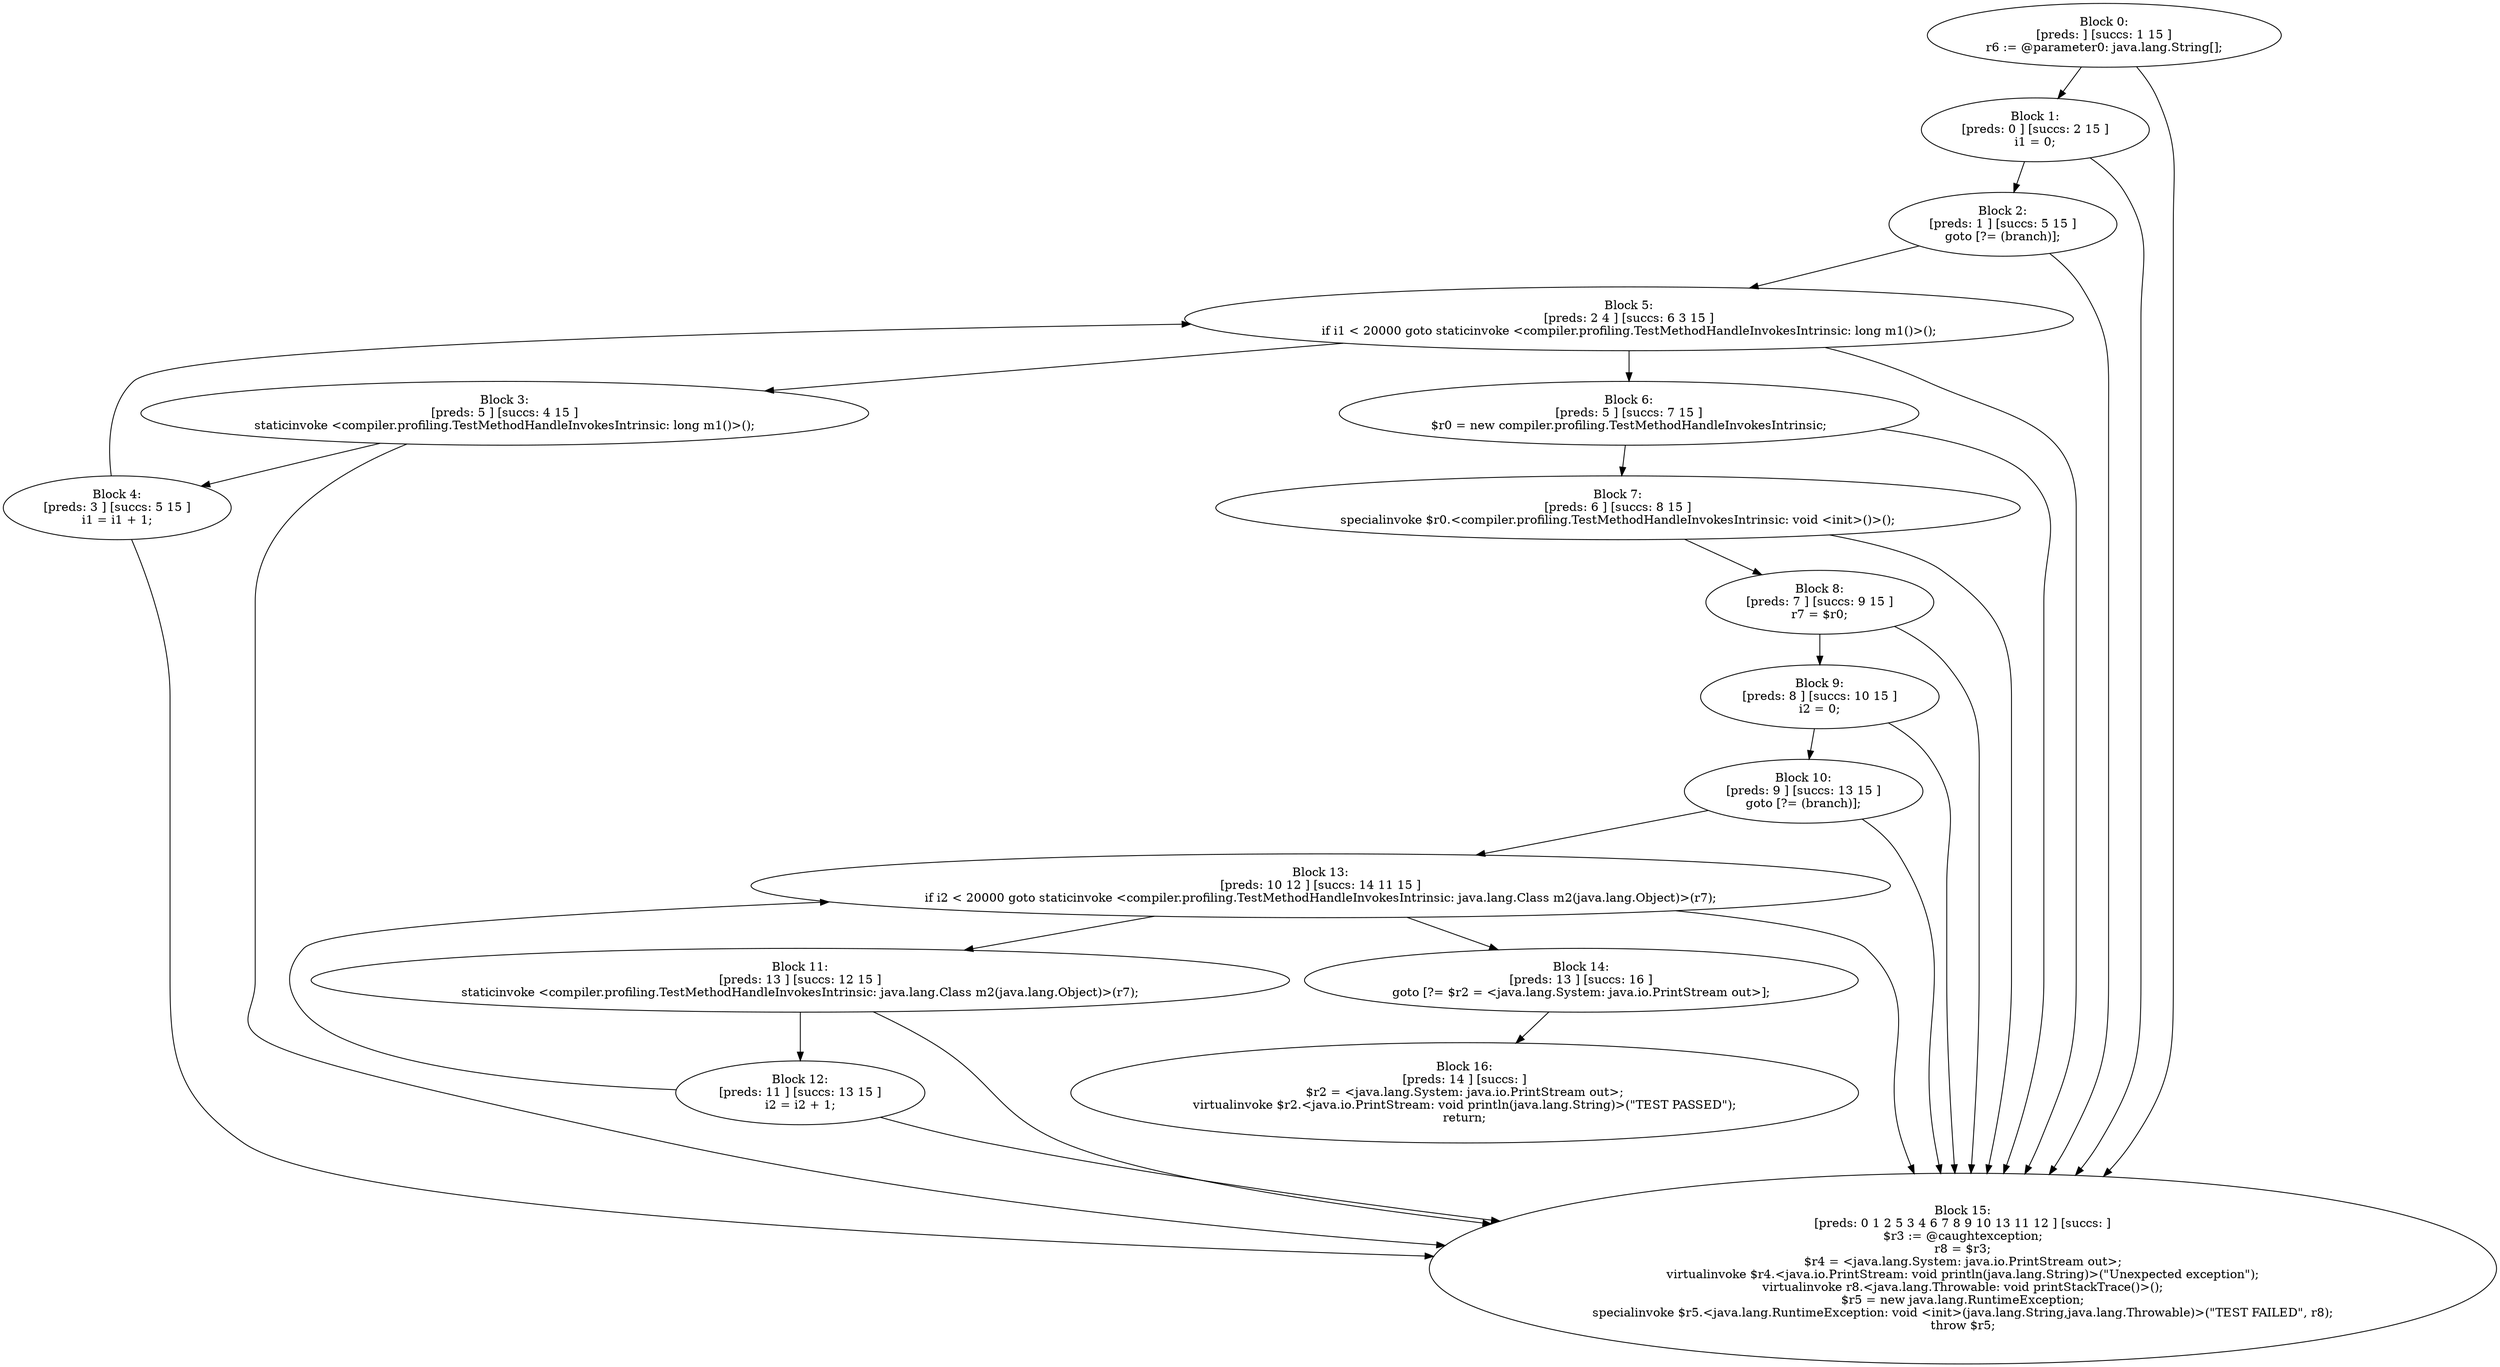 digraph "unitGraph" {
    "Block 0:
[preds: ] [succs: 1 15 ]
r6 := @parameter0: java.lang.String[];
"
    "Block 1:
[preds: 0 ] [succs: 2 15 ]
i1 = 0;
"
    "Block 2:
[preds: 1 ] [succs: 5 15 ]
goto [?= (branch)];
"
    "Block 3:
[preds: 5 ] [succs: 4 15 ]
staticinvoke <compiler.profiling.TestMethodHandleInvokesIntrinsic: long m1()>();
"
    "Block 4:
[preds: 3 ] [succs: 5 15 ]
i1 = i1 + 1;
"
    "Block 5:
[preds: 2 4 ] [succs: 6 3 15 ]
if i1 < 20000 goto staticinvoke <compiler.profiling.TestMethodHandleInvokesIntrinsic: long m1()>();
"
    "Block 6:
[preds: 5 ] [succs: 7 15 ]
$r0 = new compiler.profiling.TestMethodHandleInvokesIntrinsic;
"
    "Block 7:
[preds: 6 ] [succs: 8 15 ]
specialinvoke $r0.<compiler.profiling.TestMethodHandleInvokesIntrinsic: void <init>()>();
"
    "Block 8:
[preds: 7 ] [succs: 9 15 ]
r7 = $r0;
"
    "Block 9:
[preds: 8 ] [succs: 10 15 ]
i2 = 0;
"
    "Block 10:
[preds: 9 ] [succs: 13 15 ]
goto [?= (branch)];
"
    "Block 11:
[preds: 13 ] [succs: 12 15 ]
staticinvoke <compiler.profiling.TestMethodHandleInvokesIntrinsic: java.lang.Class m2(java.lang.Object)>(r7);
"
    "Block 12:
[preds: 11 ] [succs: 13 15 ]
i2 = i2 + 1;
"
    "Block 13:
[preds: 10 12 ] [succs: 14 11 15 ]
if i2 < 20000 goto staticinvoke <compiler.profiling.TestMethodHandleInvokesIntrinsic: java.lang.Class m2(java.lang.Object)>(r7);
"
    "Block 14:
[preds: 13 ] [succs: 16 ]
goto [?= $r2 = <java.lang.System: java.io.PrintStream out>];
"
    "Block 15:
[preds: 0 1 2 5 3 4 6 7 8 9 10 13 11 12 ] [succs: ]
$r3 := @caughtexception;
r8 = $r3;
$r4 = <java.lang.System: java.io.PrintStream out>;
virtualinvoke $r4.<java.io.PrintStream: void println(java.lang.String)>(\"Unexpected exception\");
virtualinvoke r8.<java.lang.Throwable: void printStackTrace()>();
$r5 = new java.lang.RuntimeException;
specialinvoke $r5.<java.lang.RuntimeException: void <init>(java.lang.String,java.lang.Throwable)>(\"TEST FAILED\", r8);
throw $r5;
"
    "Block 16:
[preds: 14 ] [succs: ]
$r2 = <java.lang.System: java.io.PrintStream out>;
virtualinvoke $r2.<java.io.PrintStream: void println(java.lang.String)>(\"TEST PASSED\");
return;
"
    "Block 0:
[preds: ] [succs: 1 15 ]
r6 := @parameter0: java.lang.String[];
"->"Block 1:
[preds: 0 ] [succs: 2 15 ]
i1 = 0;
";
    "Block 0:
[preds: ] [succs: 1 15 ]
r6 := @parameter0: java.lang.String[];
"->"Block 15:
[preds: 0 1 2 5 3 4 6 7 8 9 10 13 11 12 ] [succs: ]
$r3 := @caughtexception;
r8 = $r3;
$r4 = <java.lang.System: java.io.PrintStream out>;
virtualinvoke $r4.<java.io.PrintStream: void println(java.lang.String)>(\"Unexpected exception\");
virtualinvoke r8.<java.lang.Throwable: void printStackTrace()>();
$r5 = new java.lang.RuntimeException;
specialinvoke $r5.<java.lang.RuntimeException: void <init>(java.lang.String,java.lang.Throwable)>(\"TEST FAILED\", r8);
throw $r5;
";
    "Block 1:
[preds: 0 ] [succs: 2 15 ]
i1 = 0;
"->"Block 2:
[preds: 1 ] [succs: 5 15 ]
goto [?= (branch)];
";
    "Block 1:
[preds: 0 ] [succs: 2 15 ]
i1 = 0;
"->"Block 15:
[preds: 0 1 2 5 3 4 6 7 8 9 10 13 11 12 ] [succs: ]
$r3 := @caughtexception;
r8 = $r3;
$r4 = <java.lang.System: java.io.PrintStream out>;
virtualinvoke $r4.<java.io.PrintStream: void println(java.lang.String)>(\"Unexpected exception\");
virtualinvoke r8.<java.lang.Throwable: void printStackTrace()>();
$r5 = new java.lang.RuntimeException;
specialinvoke $r5.<java.lang.RuntimeException: void <init>(java.lang.String,java.lang.Throwable)>(\"TEST FAILED\", r8);
throw $r5;
";
    "Block 2:
[preds: 1 ] [succs: 5 15 ]
goto [?= (branch)];
"->"Block 5:
[preds: 2 4 ] [succs: 6 3 15 ]
if i1 < 20000 goto staticinvoke <compiler.profiling.TestMethodHandleInvokesIntrinsic: long m1()>();
";
    "Block 2:
[preds: 1 ] [succs: 5 15 ]
goto [?= (branch)];
"->"Block 15:
[preds: 0 1 2 5 3 4 6 7 8 9 10 13 11 12 ] [succs: ]
$r3 := @caughtexception;
r8 = $r3;
$r4 = <java.lang.System: java.io.PrintStream out>;
virtualinvoke $r4.<java.io.PrintStream: void println(java.lang.String)>(\"Unexpected exception\");
virtualinvoke r8.<java.lang.Throwable: void printStackTrace()>();
$r5 = new java.lang.RuntimeException;
specialinvoke $r5.<java.lang.RuntimeException: void <init>(java.lang.String,java.lang.Throwable)>(\"TEST FAILED\", r8);
throw $r5;
";
    "Block 3:
[preds: 5 ] [succs: 4 15 ]
staticinvoke <compiler.profiling.TestMethodHandleInvokesIntrinsic: long m1()>();
"->"Block 4:
[preds: 3 ] [succs: 5 15 ]
i1 = i1 + 1;
";
    "Block 3:
[preds: 5 ] [succs: 4 15 ]
staticinvoke <compiler.profiling.TestMethodHandleInvokesIntrinsic: long m1()>();
"->"Block 15:
[preds: 0 1 2 5 3 4 6 7 8 9 10 13 11 12 ] [succs: ]
$r3 := @caughtexception;
r8 = $r3;
$r4 = <java.lang.System: java.io.PrintStream out>;
virtualinvoke $r4.<java.io.PrintStream: void println(java.lang.String)>(\"Unexpected exception\");
virtualinvoke r8.<java.lang.Throwable: void printStackTrace()>();
$r5 = new java.lang.RuntimeException;
specialinvoke $r5.<java.lang.RuntimeException: void <init>(java.lang.String,java.lang.Throwable)>(\"TEST FAILED\", r8);
throw $r5;
";
    "Block 4:
[preds: 3 ] [succs: 5 15 ]
i1 = i1 + 1;
"->"Block 5:
[preds: 2 4 ] [succs: 6 3 15 ]
if i1 < 20000 goto staticinvoke <compiler.profiling.TestMethodHandleInvokesIntrinsic: long m1()>();
";
    "Block 4:
[preds: 3 ] [succs: 5 15 ]
i1 = i1 + 1;
"->"Block 15:
[preds: 0 1 2 5 3 4 6 7 8 9 10 13 11 12 ] [succs: ]
$r3 := @caughtexception;
r8 = $r3;
$r4 = <java.lang.System: java.io.PrintStream out>;
virtualinvoke $r4.<java.io.PrintStream: void println(java.lang.String)>(\"Unexpected exception\");
virtualinvoke r8.<java.lang.Throwable: void printStackTrace()>();
$r5 = new java.lang.RuntimeException;
specialinvoke $r5.<java.lang.RuntimeException: void <init>(java.lang.String,java.lang.Throwable)>(\"TEST FAILED\", r8);
throw $r5;
";
    "Block 5:
[preds: 2 4 ] [succs: 6 3 15 ]
if i1 < 20000 goto staticinvoke <compiler.profiling.TestMethodHandleInvokesIntrinsic: long m1()>();
"->"Block 6:
[preds: 5 ] [succs: 7 15 ]
$r0 = new compiler.profiling.TestMethodHandleInvokesIntrinsic;
";
    "Block 5:
[preds: 2 4 ] [succs: 6 3 15 ]
if i1 < 20000 goto staticinvoke <compiler.profiling.TestMethodHandleInvokesIntrinsic: long m1()>();
"->"Block 3:
[preds: 5 ] [succs: 4 15 ]
staticinvoke <compiler.profiling.TestMethodHandleInvokesIntrinsic: long m1()>();
";
    "Block 5:
[preds: 2 4 ] [succs: 6 3 15 ]
if i1 < 20000 goto staticinvoke <compiler.profiling.TestMethodHandleInvokesIntrinsic: long m1()>();
"->"Block 15:
[preds: 0 1 2 5 3 4 6 7 8 9 10 13 11 12 ] [succs: ]
$r3 := @caughtexception;
r8 = $r3;
$r4 = <java.lang.System: java.io.PrintStream out>;
virtualinvoke $r4.<java.io.PrintStream: void println(java.lang.String)>(\"Unexpected exception\");
virtualinvoke r8.<java.lang.Throwable: void printStackTrace()>();
$r5 = new java.lang.RuntimeException;
specialinvoke $r5.<java.lang.RuntimeException: void <init>(java.lang.String,java.lang.Throwable)>(\"TEST FAILED\", r8);
throw $r5;
";
    "Block 6:
[preds: 5 ] [succs: 7 15 ]
$r0 = new compiler.profiling.TestMethodHandleInvokesIntrinsic;
"->"Block 7:
[preds: 6 ] [succs: 8 15 ]
specialinvoke $r0.<compiler.profiling.TestMethodHandleInvokesIntrinsic: void <init>()>();
";
    "Block 6:
[preds: 5 ] [succs: 7 15 ]
$r0 = new compiler.profiling.TestMethodHandleInvokesIntrinsic;
"->"Block 15:
[preds: 0 1 2 5 3 4 6 7 8 9 10 13 11 12 ] [succs: ]
$r3 := @caughtexception;
r8 = $r3;
$r4 = <java.lang.System: java.io.PrintStream out>;
virtualinvoke $r4.<java.io.PrintStream: void println(java.lang.String)>(\"Unexpected exception\");
virtualinvoke r8.<java.lang.Throwable: void printStackTrace()>();
$r5 = new java.lang.RuntimeException;
specialinvoke $r5.<java.lang.RuntimeException: void <init>(java.lang.String,java.lang.Throwable)>(\"TEST FAILED\", r8);
throw $r5;
";
    "Block 7:
[preds: 6 ] [succs: 8 15 ]
specialinvoke $r0.<compiler.profiling.TestMethodHandleInvokesIntrinsic: void <init>()>();
"->"Block 8:
[preds: 7 ] [succs: 9 15 ]
r7 = $r0;
";
    "Block 7:
[preds: 6 ] [succs: 8 15 ]
specialinvoke $r0.<compiler.profiling.TestMethodHandleInvokesIntrinsic: void <init>()>();
"->"Block 15:
[preds: 0 1 2 5 3 4 6 7 8 9 10 13 11 12 ] [succs: ]
$r3 := @caughtexception;
r8 = $r3;
$r4 = <java.lang.System: java.io.PrintStream out>;
virtualinvoke $r4.<java.io.PrintStream: void println(java.lang.String)>(\"Unexpected exception\");
virtualinvoke r8.<java.lang.Throwable: void printStackTrace()>();
$r5 = new java.lang.RuntimeException;
specialinvoke $r5.<java.lang.RuntimeException: void <init>(java.lang.String,java.lang.Throwable)>(\"TEST FAILED\", r8);
throw $r5;
";
    "Block 8:
[preds: 7 ] [succs: 9 15 ]
r7 = $r0;
"->"Block 9:
[preds: 8 ] [succs: 10 15 ]
i2 = 0;
";
    "Block 8:
[preds: 7 ] [succs: 9 15 ]
r7 = $r0;
"->"Block 15:
[preds: 0 1 2 5 3 4 6 7 8 9 10 13 11 12 ] [succs: ]
$r3 := @caughtexception;
r8 = $r3;
$r4 = <java.lang.System: java.io.PrintStream out>;
virtualinvoke $r4.<java.io.PrintStream: void println(java.lang.String)>(\"Unexpected exception\");
virtualinvoke r8.<java.lang.Throwable: void printStackTrace()>();
$r5 = new java.lang.RuntimeException;
specialinvoke $r5.<java.lang.RuntimeException: void <init>(java.lang.String,java.lang.Throwable)>(\"TEST FAILED\", r8);
throw $r5;
";
    "Block 9:
[preds: 8 ] [succs: 10 15 ]
i2 = 0;
"->"Block 10:
[preds: 9 ] [succs: 13 15 ]
goto [?= (branch)];
";
    "Block 9:
[preds: 8 ] [succs: 10 15 ]
i2 = 0;
"->"Block 15:
[preds: 0 1 2 5 3 4 6 7 8 9 10 13 11 12 ] [succs: ]
$r3 := @caughtexception;
r8 = $r3;
$r4 = <java.lang.System: java.io.PrintStream out>;
virtualinvoke $r4.<java.io.PrintStream: void println(java.lang.String)>(\"Unexpected exception\");
virtualinvoke r8.<java.lang.Throwable: void printStackTrace()>();
$r5 = new java.lang.RuntimeException;
specialinvoke $r5.<java.lang.RuntimeException: void <init>(java.lang.String,java.lang.Throwable)>(\"TEST FAILED\", r8);
throw $r5;
";
    "Block 10:
[preds: 9 ] [succs: 13 15 ]
goto [?= (branch)];
"->"Block 13:
[preds: 10 12 ] [succs: 14 11 15 ]
if i2 < 20000 goto staticinvoke <compiler.profiling.TestMethodHandleInvokesIntrinsic: java.lang.Class m2(java.lang.Object)>(r7);
";
    "Block 10:
[preds: 9 ] [succs: 13 15 ]
goto [?= (branch)];
"->"Block 15:
[preds: 0 1 2 5 3 4 6 7 8 9 10 13 11 12 ] [succs: ]
$r3 := @caughtexception;
r8 = $r3;
$r4 = <java.lang.System: java.io.PrintStream out>;
virtualinvoke $r4.<java.io.PrintStream: void println(java.lang.String)>(\"Unexpected exception\");
virtualinvoke r8.<java.lang.Throwable: void printStackTrace()>();
$r5 = new java.lang.RuntimeException;
specialinvoke $r5.<java.lang.RuntimeException: void <init>(java.lang.String,java.lang.Throwable)>(\"TEST FAILED\", r8);
throw $r5;
";
    "Block 11:
[preds: 13 ] [succs: 12 15 ]
staticinvoke <compiler.profiling.TestMethodHandleInvokesIntrinsic: java.lang.Class m2(java.lang.Object)>(r7);
"->"Block 12:
[preds: 11 ] [succs: 13 15 ]
i2 = i2 + 1;
";
    "Block 11:
[preds: 13 ] [succs: 12 15 ]
staticinvoke <compiler.profiling.TestMethodHandleInvokesIntrinsic: java.lang.Class m2(java.lang.Object)>(r7);
"->"Block 15:
[preds: 0 1 2 5 3 4 6 7 8 9 10 13 11 12 ] [succs: ]
$r3 := @caughtexception;
r8 = $r3;
$r4 = <java.lang.System: java.io.PrintStream out>;
virtualinvoke $r4.<java.io.PrintStream: void println(java.lang.String)>(\"Unexpected exception\");
virtualinvoke r8.<java.lang.Throwable: void printStackTrace()>();
$r5 = new java.lang.RuntimeException;
specialinvoke $r5.<java.lang.RuntimeException: void <init>(java.lang.String,java.lang.Throwable)>(\"TEST FAILED\", r8);
throw $r5;
";
    "Block 12:
[preds: 11 ] [succs: 13 15 ]
i2 = i2 + 1;
"->"Block 13:
[preds: 10 12 ] [succs: 14 11 15 ]
if i2 < 20000 goto staticinvoke <compiler.profiling.TestMethodHandleInvokesIntrinsic: java.lang.Class m2(java.lang.Object)>(r7);
";
    "Block 12:
[preds: 11 ] [succs: 13 15 ]
i2 = i2 + 1;
"->"Block 15:
[preds: 0 1 2 5 3 4 6 7 8 9 10 13 11 12 ] [succs: ]
$r3 := @caughtexception;
r8 = $r3;
$r4 = <java.lang.System: java.io.PrintStream out>;
virtualinvoke $r4.<java.io.PrintStream: void println(java.lang.String)>(\"Unexpected exception\");
virtualinvoke r8.<java.lang.Throwable: void printStackTrace()>();
$r5 = new java.lang.RuntimeException;
specialinvoke $r5.<java.lang.RuntimeException: void <init>(java.lang.String,java.lang.Throwable)>(\"TEST FAILED\", r8);
throw $r5;
";
    "Block 13:
[preds: 10 12 ] [succs: 14 11 15 ]
if i2 < 20000 goto staticinvoke <compiler.profiling.TestMethodHandleInvokesIntrinsic: java.lang.Class m2(java.lang.Object)>(r7);
"->"Block 14:
[preds: 13 ] [succs: 16 ]
goto [?= $r2 = <java.lang.System: java.io.PrintStream out>];
";
    "Block 13:
[preds: 10 12 ] [succs: 14 11 15 ]
if i2 < 20000 goto staticinvoke <compiler.profiling.TestMethodHandleInvokesIntrinsic: java.lang.Class m2(java.lang.Object)>(r7);
"->"Block 11:
[preds: 13 ] [succs: 12 15 ]
staticinvoke <compiler.profiling.TestMethodHandleInvokesIntrinsic: java.lang.Class m2(java.lang.Object)>(r7);
";
    "Block 13:
[preds: 10 12 ] [succs: 14 11 15 ]
if i2 < 20000 goto staticinvoke <compiler.profiling.TestMethodHandleInvokesIntrinsic: java.lang.Class m2(java.lang.Object)>(r7);
"->"Block 15:
[preds: 0 1 2 5 3 4 6 7 8 9 10 13 11 12 ] [succs: ]
$r3 := @caughtexception;
r8 = $r3;
$r4 = <java.lang.System: java.io.PrintStream out>;
virtualinvoke $r4.<java.io.PrintStream: void println(java.lang.String)>(\"Unexpected exception\");
virtualinvoke r8.<java.lang.Throwable: void printStackTrace()>();
$r5 = new java.lang.RuntimeException;
specialinvoke $r5.<java.lang.RuntimeException: void <init>(java.lang.String,java.lang.Throwable)>(\"TEST FAILED\", r8);
throw $r5;
";
    "Block 14:
[preds: 13 ] [succs: 16 ]
goto [?= $r2 = <java.lang.System: java.io.PrintStream out>];
"->"Block 16:
[preds: 14 ] [succs: ]
$r2 = <java.lang.System: java.io.PrintStream out>;
virtualinvoke $r2.<java.io.PrintStream: void println(java.lang.String)>(\"TEST PASSED\");
return;
";
}
